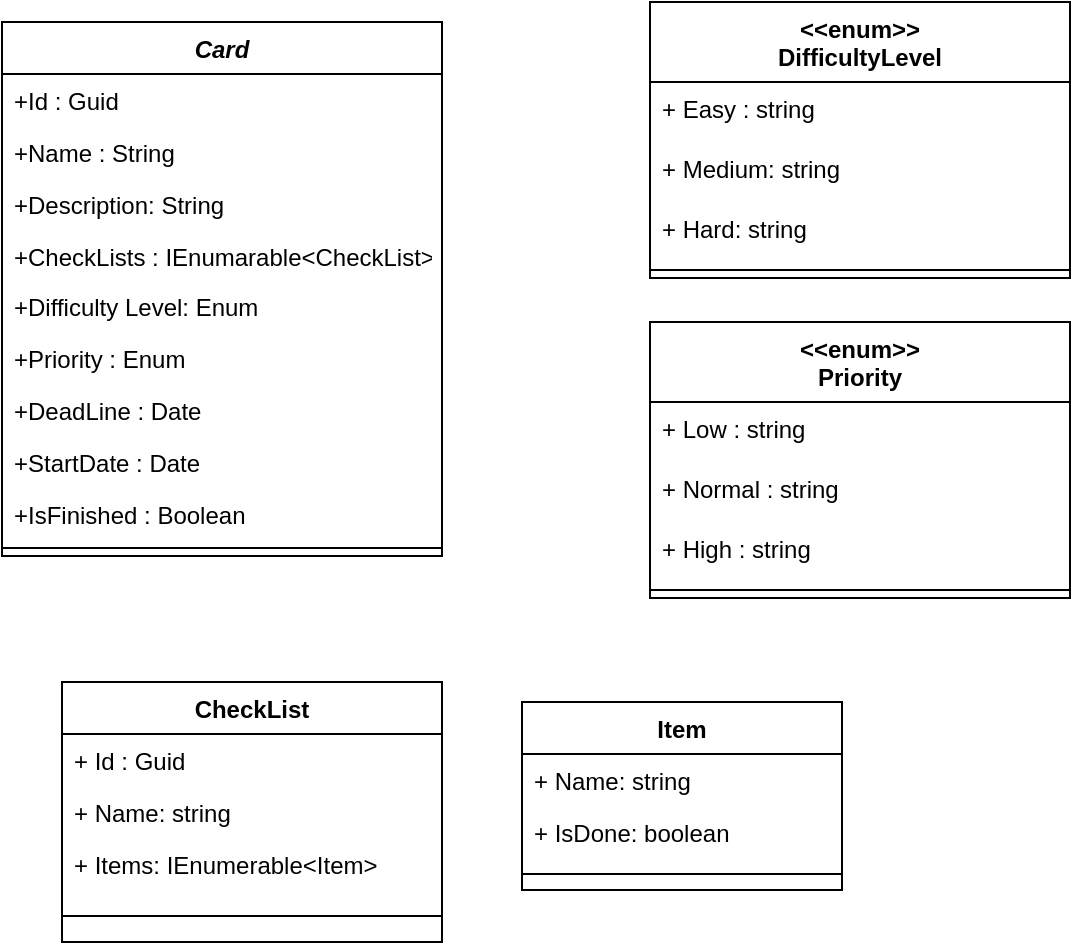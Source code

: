 <mxfile version="21.6.1" type="device">
  <diagram id="C5RBs43oDa-KdzZeNtuy" name="Class Diagram">
    <mxGraphModel dx="1036" dy="606" grid="1" gridSize="10" guides="1" tooltips="1" connect="1" arrows="1" fold="1" page="1" pageScale="1" pageWidth="827" pageHeight="1169" math="0" shadow="0">
      <root>
        <mxCell id="WIyWlLk6GJQsqaUBKTNV-0" />
        <mxCell id="WIyWlLk6GJQsqaUBKTNV-1" parent="WIyWlLk6GJQsqaUBKTNV-0" />
        <mxCell id="zkfFHV4jXpPFQw0GAbJ--0" value="Card" style="swimlane;fontStyle=3;align=center;verticalAlign=top;childLayout=stackLayout;horizontal=1;startSize=26;horizontalStack=0;resizeParent=1;resizeLast=0;collapsible=1;marginBottom=0;rounded=0;shadow=0;strokeWidth=1;" parent="WIyWlLk6GJQsqaUBKTNV-1" vertex="1">
          <mxGeometry x="90" y="70" width="220" height="267" as="geometry">
            <mxRectangle x="230" y="140" width="160" height="26" as="alternateBounds" />
          </mxGeometry>
        </mxCell>
        <mxCell id="zkfFHV4jXpPFQw0GAbJ--1" value="+Id : Guid" style="text;align=left;verticalAlign=top;spacingLeft=4;spacingRight=4;overflow=hidden;rotatable=0;points=[[0,0.5],[1,0.5]];portConstraint=eastwest;" parent="zkfFHV4jXpPFQw0GAbJ--0" vertex="1">
          <mxGeometry y="26" width="220" height="26" as="geometry" />
        </mxCell>
        <mxCell id="q32VcoCjqwYEFueXgnvV-1" value="+Name : String" style="text;align=left;verticalAlign=top;spacingLeft=4;spacingRight=4;overflow=hidden;rotatable=0;points=[[0,0.5],[1,0.5]];portConstraint=eastwest;" parent="zkfFHV4jXpPFQw0GAbJ--0" vertex="1">
          <mxGeometry y="52" width="220" height="26" as="geometry" />
        </mxCell>
        <mxCell id="yL4LKIly4bqpLQN-0Kod-2" value="+Description: String" style="text;align=left;verticalAlign=top;spacingLeft=4;spacingRight=4;overflow=hidden;rotatable=0;points=[[0,0.5],[1,0.5]];portConstraint=eastwest;" parent="zkfFHV4jXpPFQw0GAbJ--0" vertex="1">
          <mxGeometry y="78" width="220" height="26" as="geometry" />
        </mxCell>
        <mxCell id="q32VcoCjqwYEFueXgnvV-0" value="+CheckLists : IEnumarable&lt;CheckList&gt;" style="text;align=left;verticalAlign=top;spacingLeft=4;spacingRight=4;overflow=hidden;rotatable=0;points=[[0,0.5],[1,0.5]];portConstraint=eastwest;" parent="zkfFHV4jXpPFQw0GAbJ--0" vertex="1">
          <mxGeometry y="104" width="220" height="25" as="geometry" />
        </mxCell>
        <mxCell id="yL4LKIly4bqpLQN-0Kod-5" value="+Difficulty Level: Enum " style="text;align=left;verticalAlign=top;spacingLeft=4;spacingRight=4;overflow=hidden;rotatable=0;points=[[0,0.5],[1,0.5]];portConstraint=eastwest;" parent="zkfFHV4jXpPFQw0GAbJ--0" vertex="1">
          <mxGeometry y="129" width="220" height="26" as="geometry" />
        </mxCell>
        <mxCell id="yL4LKIly4bqpLQN-0Kod-6" value="+Priority : Enum" style="text;align=left;verticalAlign=top;spacingLeft=4;spacingRight=4;overflow=hidden;rotatable=0;points=[[0,0.5],[1,0.5]];portConstraint=eastwest;" parent="zkfFHV4jXpPFQw0GAbJ--0" vertex="1">
          <mxGeometry y="155" width="220" height="26" as="geometry" />
        </mxCell>
        <mxCell id="yL4LKIly4bqpLQN-0Kod-31" value="+DeadLine : Date" style="text;align=left;verticalAlign=top;spacingLeft=4;spacingRight=4;overflow=hidden;rotatable=0;points=[[0,0.5],[1,0.5]];portConstraint=eastwest;" parent="zkfFHV4jXpPFQw0GAbJ--0" vertex="1">
          <mxGeometry y="181" width="220" height="26" as="geometry" />
        </mxCell>
        <mxCell id="HImTWoDdokp2gNi_JC3a-0" value="+StartDate : Date" style="text;align=left;verticalAlign=top;spacingLeft=4;spacingRight=4;overflow=hidden;rotatable=0;points=[[0,0.5],[1,0.5]];portConstraint=eastwest;" vertex="1" parent="zkfFHV4jXpPFQw0GAbJ--0">
          <mxGeometry y="207" width="220" height="26" as="geometry" />
        </mxCell>
        <mxCell id="yL4LKIly4bqpLQN-0Kod-9" value="+IsFinished : Boolean" style="text;align=left;verticalAlign=top;spacingLeft=4;spacingRight=4;overflow=hidden;rotatable=0;points=[[0,0.5],[1,0.5]];portConstraint=eastwest;" parent="zkfFHV4jXpPFQw0GAbJ--0" vertex="1">
          <mxGeometry y="233" width="220" height="26" as="geometry" />
        </mxCell>
        <mxCell id="zkfFHV4jXpPFQw0GAbJ--4" value="" style="line;html=1;strokeWidth=1;align=left;verticalAlign=middle;spacingTop=-1;spacingLeft=3;spacingRight=3;rotatable=0;labelPosition=right;points=[];portConstraint=eastwest;" parent="zkfFHV4jXpPFQw0GAbJ--0" vertex="1">
          <mxGeometry y="259" width="220" height="8" as="geometry" />
        </mxCell>
        <mxCell id="yL4LKIly4bqpLQN-0Kod-14" value="&amp;lt;&amp;lt;enum&amp;gt;&amp;gt;&lt;br&gt;DifficultyLevel" style="swimlane;fontStyle=1;align=center;verticalAlign=top;childLayout=stackLayout;horizontal=1;startSize=40;horizontalStack=0;resizeParent=1;resizeParentMax=0;resizeLast=0;collapsible=1;marginBottom=0;whiteSpace=wrap;html=1;" parent="WIyWlLk6GJQsqaUBKTNV-1" vertex="1">
          <mxGeometry x="414" y="60" width="210" height="138" as="geometry" />
        </mxCell>
        <mxCell id="yL4LKIly4bqpLQN-0Kod-15" value="+ Easy : string" style="text;strokeColor=none;fillColor=none;align=left;verticalAlign=top;spacingLeft=4;spacingRight=4;overflow=hidden;rotatable=0;points=[[0,0.5],[1,0.5]];portConstraint=eastwest;whiteSpace=wrap;html=1;" parent="yL4LKIly4bqpLQN-0Kod-14" vertex="1">
          <mxGeometry y="40" width="210" height="30" as="geometry" />
        </mxCell>
        <mxCell id="q32VcoCjqwYEFueXgnvV-2" value="+ Medium: string" style="text;strokeColor=none;fillColor=none;align=left;verticalAlign=top;spacingLeft=4;spacingRight=4;overflow=hidden;rotatable=0;points=[[0,0.5],[1,0.5]];portConstraint=eastwest;whiteSpace=wrap;html=1;" parent="yL4LKIly4bqpLQN-0Kod-14" vertex="1">
          <mxGeometry y="70" width="210" height="30" as="geometry" />
        </mxCell>
        <mxCell id="q32VcoCjqwYEFueXgnvV-3" value="+ Hard: string" style="text;strokeColor=none;fillColor=none;align=left;verticalAlign=top;spacingLeft=4;spacingRight=4;overflow=hidden;rotatable=0;points=[[0,0.5],[1,0.5]];portConstraint=eastwest;whiteSpace=wrap;html=1;" parent="yL4LKIly4bqpLQN-0Kod-14" vertex="1">
          <mxGeometry y="100" width="210" height="30" as="geometry" />
        </mxCell>
        <mxCell id="yL4LKIly4bqpLQN-0Kod-16" value="" style="line;strokeWidth=1;fillColor=none;align=left;verticalAlign=middle;spacingTop=-1;spacingLeft=3;spacingRight=3;rotatable=0;labelPosition=right;points=[];portConstraint=eastwest;strokeColor=inherit;" parent="yL4LKIly4bqpLQN-0Kod-14" vertex="1">
          <mxGeometry y="130" width="210" height="8" as="geometry" />
        </mxCell>
        <mxCell id="yL4LKIly4bqpLQN-0Kod-25" value="&amp;lt;&amp;lt;enum&amp;gt;&amp;gt;&lt;br&gt;Priority" style="swimlane;fontStyle=1;align=center;verticalAlign=top;childLayout=stackLayout;horizontal=1;startSize=40;horizontalStack=0;resizeParent=1;resizeParentMax=0;resizeLast=0;collapsible=1;marginBottom=0;whiteSpace=wrap;html=1;" parent="WIyWlLk6GJQsqaUBKTNV-1" vertex="1">
          <mxGeometry x="414" y="220" width="210" height="138" as="geometry" />
        </mxCell>
        <mxCell id="yL4LKIly4bqpLQN-0Kod-26" value="+ Low : string" style="text;strokeColor=none;fillColor=none;align=left;verticalAlign=top;spacingLeft=4;spacingRight=4;overflow=hidden;rotatable=0;points=[[0,0.5],[1,0.5]];portConstraint=eastwest;whiteSpace=wrap;html=1;" parent="yL4LKIly4bqpLQN-0Kod-25" vertex="1">
          <mxGeometry y="40" width="210" height="30" as="geometry" />
        </mxCell>
        <mxCell id="q32VcoCjqwYEFueXgnvV-4" value="+ Normal : string" style="text;strokeColor=none;fillColor=none;align=left;verticalAlign=top;spacingLeft=4;spacingRight=4;overflow=hidden;rotatable=0;points=[[0,0.5],[1,0.5]];portConstraint=eastwest;whiteSpace=wrap;html=1;" parent="yL4LKIly4bqpLQN-0Kod-25" vertex="1">
          <mxGeometry y="70" width="210" height="30" as="geometry" />
        </mxCell>
        <mxCell id="q32VcoCjqwYEFueXgnvV-6" value="+&amp;nbsp;High : string" style="text;strokeColor=none;fillColor=none;align=left;verticalAlign=top;spacingLeft=4;spacingRight=4;overflow=hidden;rotatable=0;points=[[0,0.5],[1,0.5]];portConstraint=eastwest;whiteSpace=wrap;html=1;" parent="yL4LKIly4bqpLQN-0Kod-25" vertex="1">
          <mxGeometry y="100" width="210" height="30" as="geometry" />
        </mxCell>
        <mxCell id="yL4LKIly4bqpLQN-0Kod-27" value="" style="line;strokeWidth=1;fillColor=none;align=left;verticalAlign=middle;spacingTop=-1;spacingLeft=3;spacingRight=3;rotatable=0;labelPosition=right;points=[];portConstraint=eastwest;strokeColor=inherit;" parent="yL4LKIly4bqpLQN-0Kod-25" vertex="1">
          <mxGeometry y="130" width="210" height="8" as="geometry" />
        </mxCell>
        <mxCell id="ypxCAW7bm0GCU2S2QrF5-0" value="CheckList" style="swimlane;fontStyle=1;align=center;verticalAlign=top;childLayout=stackLayout;horizontal=1;startSize=26;horizontalStack=0;resizeParent=1;resizeParentMax=0;resizeLast=0;collapsible=1;marginBottom=0;whiteSpace=wrap;html=1;" parent="WIyWlLk6GJQsqaUBKTNV-1" vertex="1">
          <mxGeometry x="120" y="400" width="190" height="130" as="geometry" />
        </mxCell>
        <mxCell id="ypxCAW7bm0GCU2S2QrF5-1" value="+ Id : Guid" style="text;strokeColor=none;fillColor=none;align=left;verticalAlign=top;spacingLeft=4;spacingRight=4;overflow=hidden;rotatable=0;points=[[0,0.5],[1,0.5]];portConstraint=eastwest;whiteSpace=wrap;html=1;" parent="ypxCAW7bm0GCU2S2QrF5-0" vertex="1">
          <mxGeometry y="26" width="190" height="26" as="geometry" />
        </mxCell>
        <mxCell id="ypxCAW7bm0GCU2S2QrF5-5" value="+ Name: string" style="text;strokeColor=none;fillColor=none;align=left;verticalAlign=top;spacingLeft=4;spacingRight=4;overflow=hidden;rotatable=0;points=[[0,0.5],[1,0.5]];portConstraint=eastwest;whiteSpace=wrap;html=1;" parent="ypxCAW7bm0GCU2S2QrF5-0" vertex="1">
          <mxGeometry y="52" width="190" height="26" as="geometry" />
        </mxCell>
        <mxCell id="ypxCAW7bm0GCU2S2QrF5-4" value="+ Items: IEnumerable&amp;lt;Item&amp;gt;" style="text;strokeColor=none;fillColor=none;align=left;verticalAlign=top;spacingLeft=4;spacingRight=4;overflow=hidden;rotatable=0;points=[[0,0.5],[1,0.5]];portConstraint=eastwest;whiteSpace=wrap;html=1;" parent="ypxCAW7bm0GCU2S2QrF5-0" vertex="1">
          <mxGeometry y="78" width="190" height="26" as="geometry" />
        </mxCell>
        <mxCell id="ypxCAW7bm0GCU2S2QrF5-2" value="" style="line;strokeWidth=1;fillColor=none;align=left;verticalAlign=middle;spacingTop=-1;spacingLeft=3;spacingRight=3;rotatable=0;labelPosition=right;points=[];portConstraint=eastwest;strokeColor=inherit;" parent="ypxCAW7bm0GCU2S2QrF5-0" vertex="1">
          <mxGeometry y="104" width="190" height="26" as="geometry" />
        </mxCell>
        <mxCell id="ypxCAW7bm0GCU2S2QrF5-7" value="Item" style="swimlane;fontStyle=1;align=center;verticalAlign=top;childLayout=stackLayout;horizontal=1;startSize=26;horizontalStack=0;resizeParent=1;resizeParentMax=0;resizeLast=0;collapsible=1;marginBottom=0;whiteSpace=wrap;html=1;" parent="WIyWlLk6GJQsqaUBKTNV-1" vertex="1">
          <mxGeometry x="350" y="410" width="160" height="94" as="geometry" />
        </mxCell>
        <mxCell id="ypxCAW7bm0GCU2S2QrF5-8" value="+ Name: string" style="text;strokeColor=none;fillColor=none;align=left;verticalAlign=top;spacingLeft=4;spacingRight=4;overflow=hidden;rotatable=0;points=[[0,0.5],[1,0.5]];portConstraint=eastwest;whiteSpace=wrap;html=1;" parent="ypxCAW7bm0GCU2S2QrF5-7" vertex="1">
          <mxGeometry y="26" width="160" height="26" as="geometry" />
        </mxCell>
        <mxCell id="ypxCAW7bm0GCU2S2QrF5-11" value="+ IsDone: boolean" style="text;strokeColor=none;fillColor=none;align=left;verticalAlign=top;spacingLeft=4;spacingRight=4;overflow=hidden;rotatable=0;points=[[0,0.5],[1,0.5]];portConstraint=eastwest;whiteSpace=wrap;html=1;" parent="ypxCAW7bm0GCU2S2QrF5-7" vertex="1">
          <mxGeometry y="52" width="160" height="26" as="geometry" />
        </mxCell>
        <mxCell id="ypxCAW7bm0GCU2S2QrF5-9" value="" style="line;strokeWidth=1;fillColor=none;align=left;verticalAlign=middle;spacingTop=-1;spacingLeft=3;spacingRight=3;rotatable=0;labelPosition=right;points=[];portConstraint=eastwest;strokeColor=inherit;" parent="ypxCAW7bm0GCU2S2QrF5-7" vertex="1">
          <mxGeometry y="78" width="160" height="16" as="geometry" />
        </mxCell>
      </root>
    </mxGraphModel>
  </diagram>
</mxfile>
